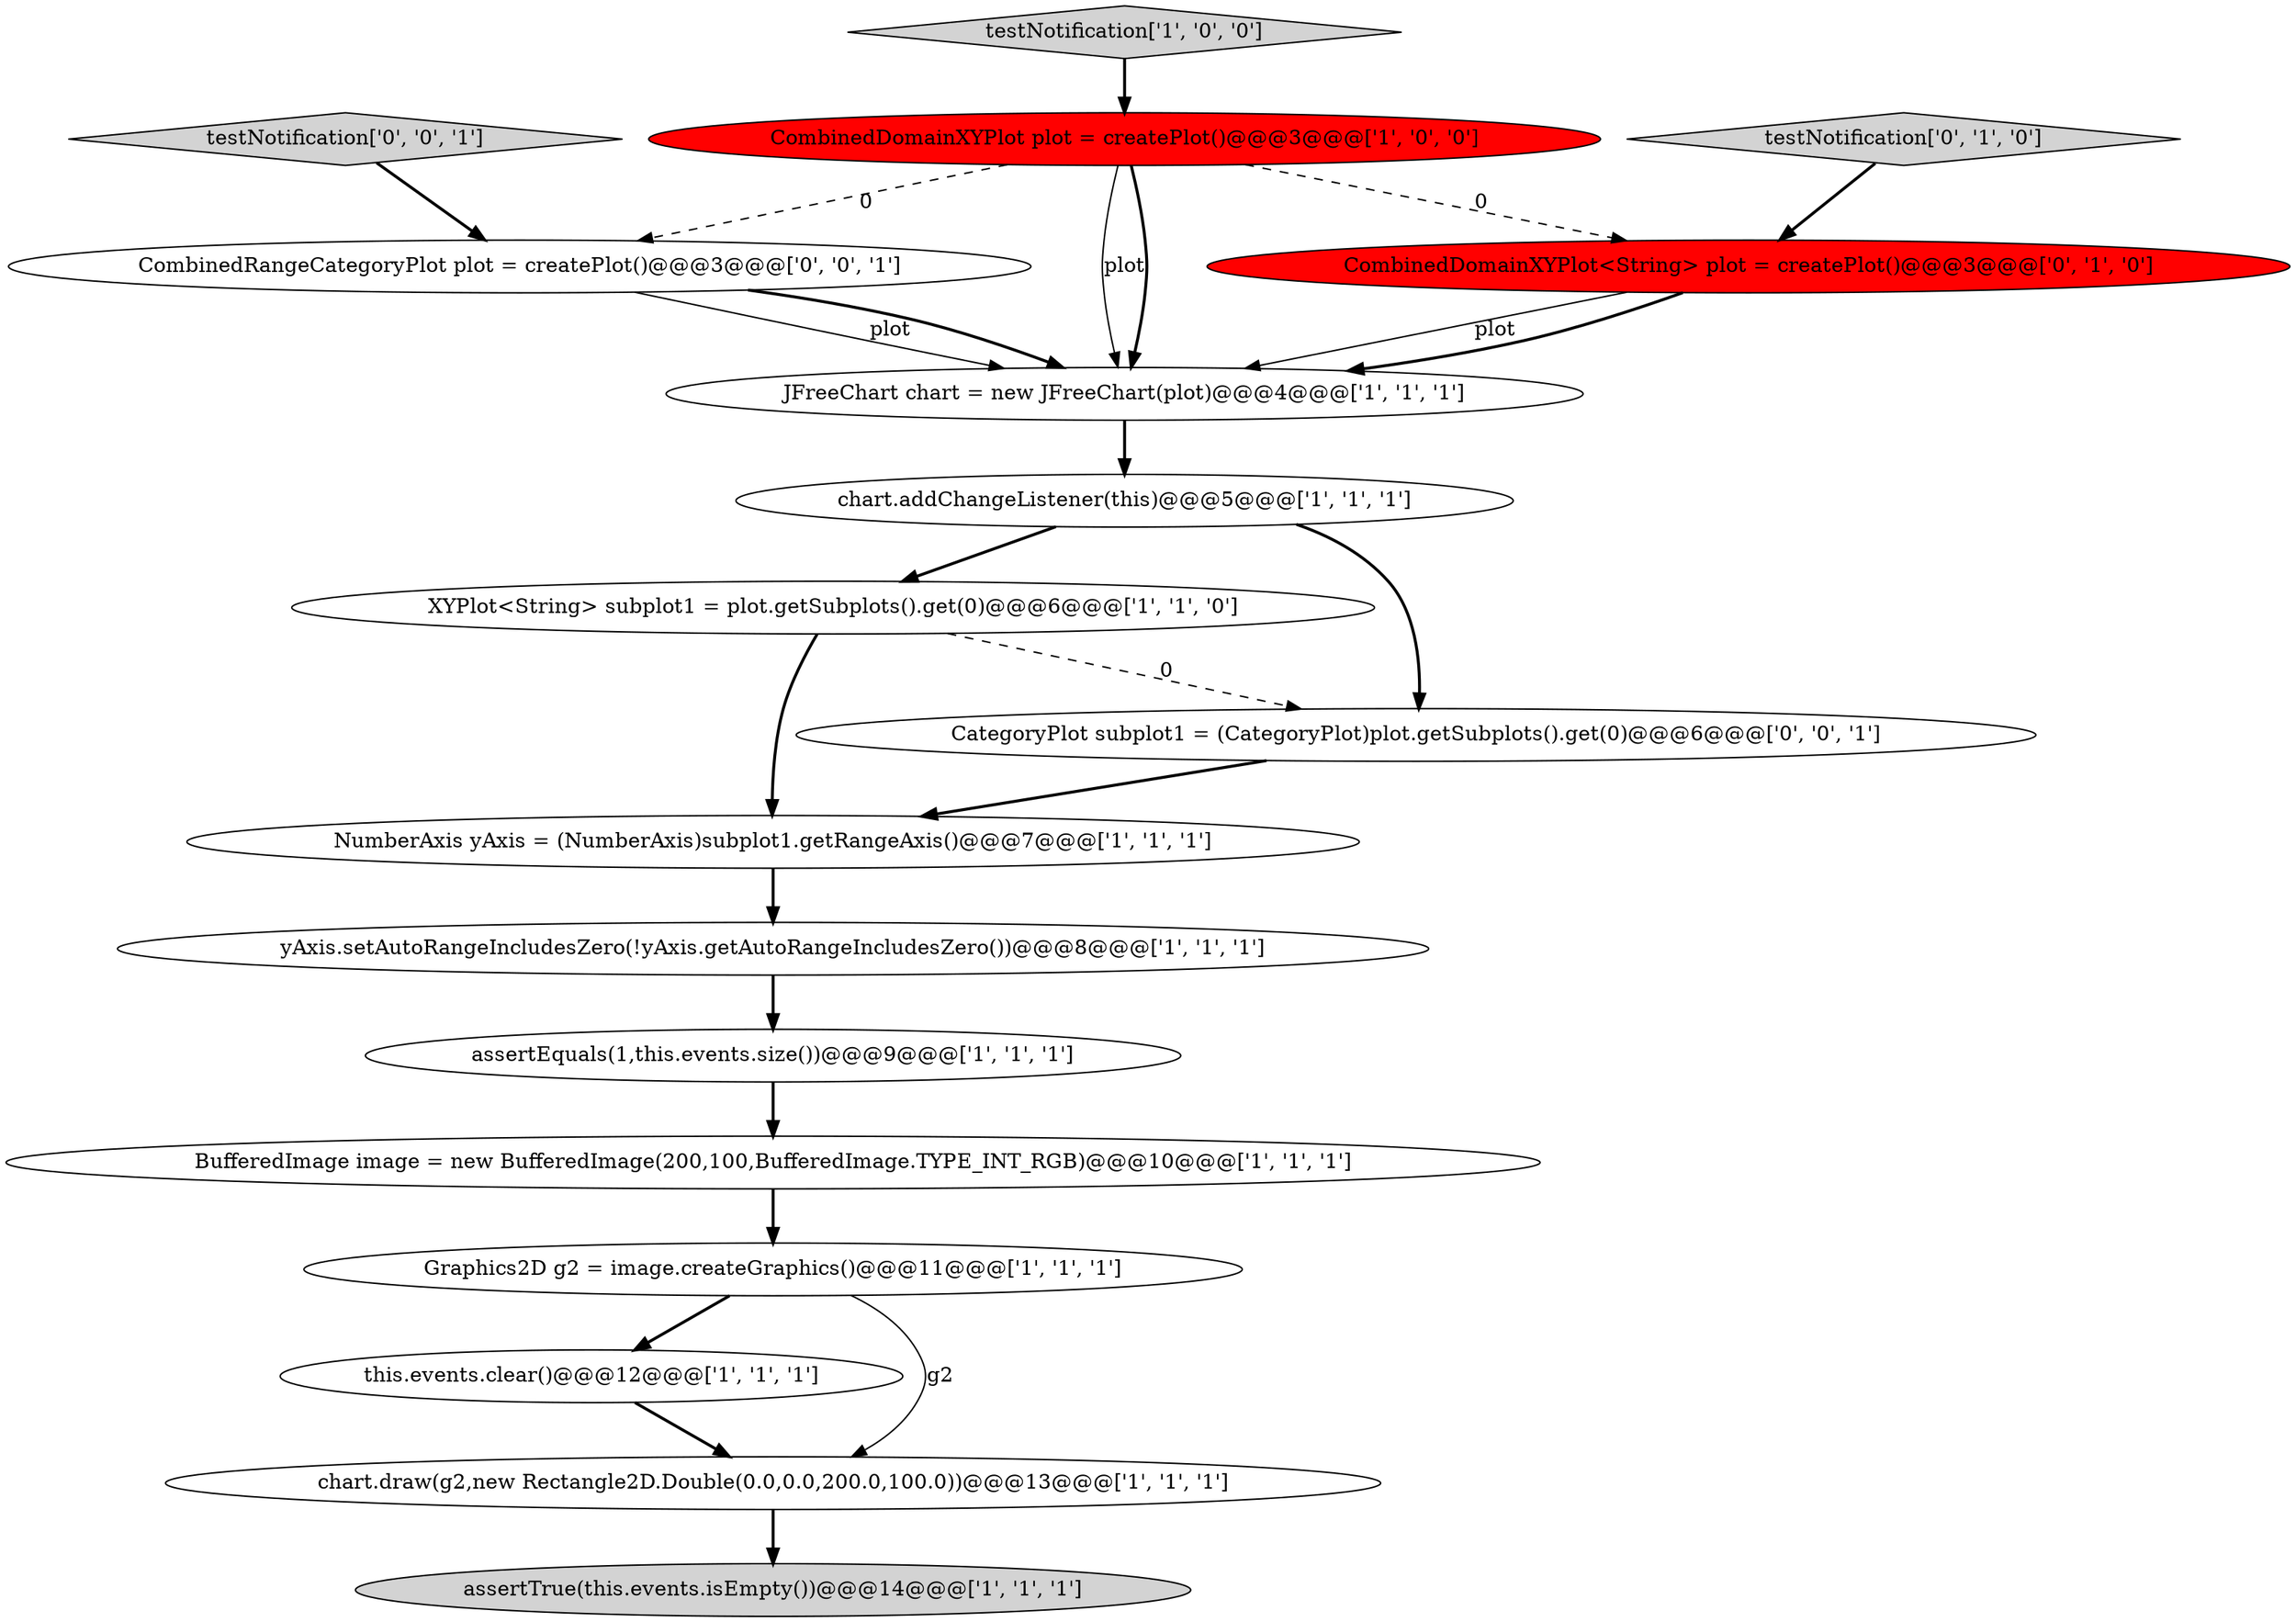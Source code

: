digraph {
3 [style = filled, label = "this.events.clear()@@@12@@@['1', '1', '1']", fillcolor = white, shape = ellipse image = "AAA0AAABBB1BBB"];
6 [style = filled, label = "chart.addChangeListener(this)@@@5@@@['1', '1', '1']", fillcolor = white, shape = ellipse image = "AAA0AAABBB1BBB"];
7 [style = filled, label = "assertEquals(1,this.events.size())@@@9@@@['1', '1', '1']", fillcolor = white, shape = ellipse image = "AAA0AAABBB1BBB"];
11 [style = filled, label = "BufferedImage image = new BufferedImage(200,100,BufferedImage.TYPE_INT_RGB)@@@10@@@['1', '1', '1']", fillcolor = white, shape = ellipse image = "AAA0AAABBB1BBB"];
8 [style = filled, label = "Graphics2D g2 = image.createGraphics()@@@11@@@['1', '1', '1']", fillcolor = white, shape = ellipse image = "AAA0AAABBB1BBB"];
4 [style = filled, label = "JFreeChart chart = new JFreeChart(plot)@@@4@@@['1', '1', '1']", fillcolor = white, shape = ellipse image = "AAA0AAABBB1BBB"];
0 [style = filled, label = "NumberAxis yAxis = (NumberAxis)subplot1.getRangeAxis()@@@7@@@['1', '1', '1']", fillcolor = white, shape = ellipse image = "AAA0AAABBB1BBB"];
5 [style = filled, label = "testNotification['1', '0', '0']", fillcolor = lightgray, shape = diamond image = "AAA0AAABBB1BBB"];
2 [style = filled, label = "assertTrue(this.events.isEmpty())@@@14@@@['1', '1', '1']", fillcolor = lightgray, shape = ellipse image = "AAA0AAABBB1BBB"];
13 [style = filled, label = "CombinedDomainXYPlot<String> plot = createPlot()@@@3@@@['0', '1', '0']", fillcolor = red, shape = ellipse image = "AAA1AAABBB2BBB"];
9 [style = filled, label = "XYPlot<String> subplot1 = plot.getSubplots().get(0)@@@6@@@['1', '1', '0']", fillcolor = white, shape = ellipse image = "AAA0AAABBB1BBB"];
10 [style = filled, label = "CombinedDomainXYPlot plot = createPlot()@@@3@@@['1', '0', '0']", fillcolor = red, shape = ellipse image = "AAA1AAABBB1BBB"];
14 [style = filled, label = "testNotification['0', '1', '0']", fillcolor = lightgray, shape = diamond image = "AAA0AAABBB2BBB"];
16 [style = filled, label = "CombinedRangeCategoryPlot plot = createPlot()@@@3@@@['0', '0', '1']", fillcolor = white, shape = ellipse image = "AAA0AAABBB3BBB"];
17 [style = filled, label = "testNotification['0', '0', '1']", fillcolor = lightgray, shape = diamond image = "AAA0AAABBB3BBB"];
12 [style = filled, label = "chart.draw(g2,new Rectangle2D.Double(0.0,0.0,200.0,100.0))@@@13@@@['1', '1', '1']", fillcolor = white, shape = ellipse image = "AAA0AAABBB1BBB"];
15 [style = filled, label = "CategoryPlot subplot1 = (CategoryPlot)plot.getSubplots().get(0)@@@6@@@['0', '0', '1']", fillcolor = white, shape = ellipse image = "AAA0AAABBB3BBB"];
1 [style = filled, label = "yAxis.setAutoRangeIncludesZero(!yAxis.getAutoRangeIncludesZero())@@@8@@@['1', '1', '1']", fillcolor = white, shape = ellipse image = "AAA0AAABBB1BBB"];
5->10 [style = bold, label=""];
7->11 [style = bold, label=""];
9->0 [style = bold, label=""];
4->6 [style = bold, label=""];
8->3 [style = bold, label=""];
3->12 [style = bold, label=""];
10->13 [style = dashed, label="0"];
1->7 [style = bold, label=""];
6->15 [style = bold, label=""];
16->4 [style = solid, label="plot"];
12->2 [style = bold, label=""];
10->4 [style = solid, label="plot"];
0->1 [style = bold, label=""];
15->0 [style = bold, label=""];
10->4 [style = bold, label=""];
11->8 [style = bold, label=""];
10->16 [style = dashed, label="0"];
14->13 [style = bold, label=""];
6->9 [style = bold, label=""];
16->4 [style = bold, label=""];
13->4 [style = solid, label="plot"];
8->12 [style = solid, label="g2"];
17->16 [style = bold, label=""];
9->15 [style = dashed, label="0"];
13->4 [style = bold, label=""];
}
